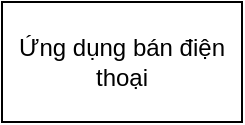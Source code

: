 <mxfile version="21.6.1" type="device">
  <diagram name="Trang-1" id="b2v1x1p0PFLmLoqMMKEM">
    <mxGraphModel dx="934" dy="553" grid="1" gridSize="10" guides="1" tooltips="1" connect="1" arrows="1" fold="1" page="1" pageScale="1" pageWidth="1169" pageHeight="827" math="0" shadow="0">
      <root>
        <mxCell id="0" />
        <mxCell id="1" parent="0" />
        <mxCell id="6YlRq3o870FWqIgoiZgx-10" value="Ứng dụng bán điện thoại" style="rounded=0;whiteSpace=wrap;html=1;" vertex="1" parent="1">
          <mxGeometry x="380" y="130" width="120" height="60" as="geometry" />
        </mxCell>
      </root>
    </mxGraphModel>
  </diagram>
</mxfile>
